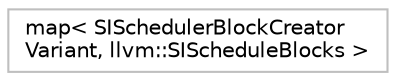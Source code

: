 digraph "Graphical Class Hierarchy"
{
 // LATEX_PDF_SIZE
  bgcolor="transparent";
  edge [fontname="Helvetica",fontsize="10",labelfontname="Helvetica",labelfontsize="10"];
  node [fontname="Helvetica",fontsize="10",shape=record];
  rankdir="LR";
  Node0 [label="map\< SISchedulerBlockCreator\lVariant, llvm::SIScheduleBlocks \>",height=0.2,width=0.4,color="grey75",tooltip=" "];
}

